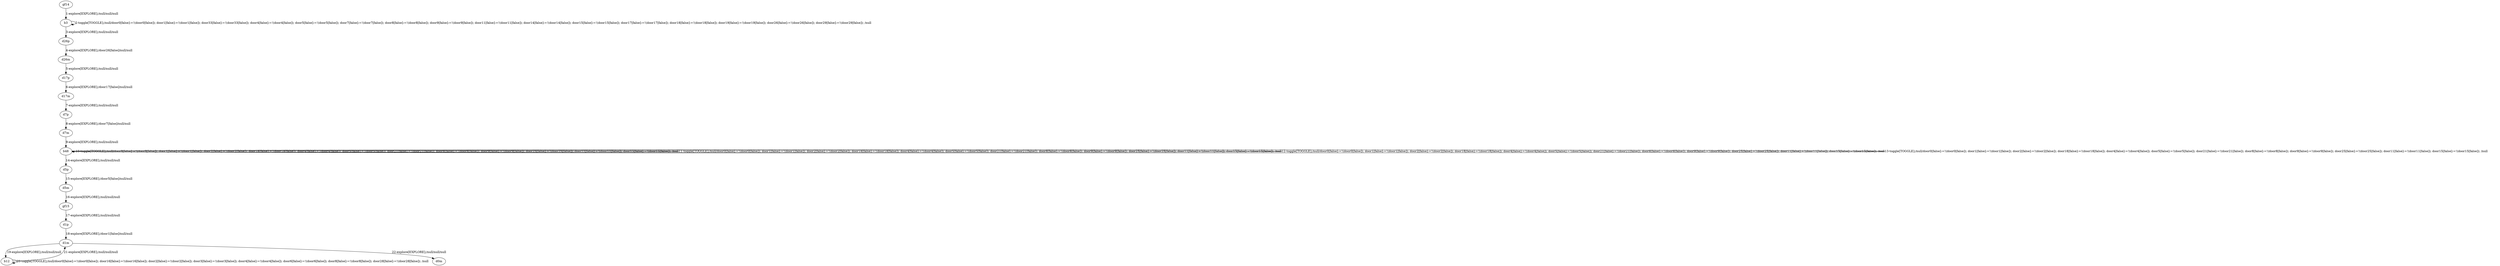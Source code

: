 # Total number of goals covered by this test: 3
# d5m --> gf15
# b12 --> d1m
# b12 --> b12

digraph g {
"gf14" -> "b3" [label = "1-explore[EXPLORE];/null/null/null"];
"b3" -> "b3" [label = "2-toggle[TOGGLE];/null/door0[false]:=!(door0[false]); door1[false]:=!(door1[false]); door33[false]:=!(door33[false]); door4[false]:=!(door4[false]); door5[false]:=!(door5[false]); door7[false]:=!(door7[false]); door8[false]:=!(door8[false]); door9[false]:=!(door9[false]); door11[false]:=!(door11[false]); door14[false]:=!(door14[false]); door15[false]:=!(door15[false]); door17[false]:=!(door17[false]); door18[false]:=!(door18[false]); door19[false]:=!(door19[false]); door26[false]:=!(door26[false]); door29[false]:=!(door29[false]); /null"];
"b3" -> "d26p" [label = "3-explore[EXPLORE];/null/null/null"];
"d26p" -> "d26m" [label = "4-explore[EXPLORE];/door26[false]/null/null"];
"d26m" -> "d17p" [label = "5-explore[EXPLORE];/null/null/null"];
"d17p" -> "d17m" [label = "6-explore[EXPLORE];/door17[false]/null/null"];
"d17m" -> "d7p" [label = "7-explore[EXPLORE];/null/null/null"];
"d7p" -> "d7m" [label = "8-explore[EXPLORE];/door7[false]/null/null"];
"d7m" -> "b48" [label = "9-explore[EXPLORE];/null/null/null"];
"b48" -> "b48" [label = "10-toggle[TOGGLE];/null/door0[false]:=!(door0[false]); door1[false]:=!(door1[false]); door2[false]:=!(door2[false]); door18[false]:=!(door18[false]); door4[false]:=!(door4[false]); door5[false]:=!(door5[false]); door21[false]:=!(door21[false]); door8[false]:=!(door8[false]); door9[false]:=!(door9[false]); door25[false]:=!(door25[false]); door11[false]:=!(door11[false]); door15[false]:=!(door15[false]); /null"];
"b48" -> "b48" [label = "11-toggle[TOGGLE];/null/door0[false]:=!(door0[false]); door1[false]:=!(door1[false]); door2[false]:=!(door2[false]); door18[false]:=!(door18[false]); door4[false]:=!(door4[false]); door5[false]:=!(door5[false]); door21[false]:=!(door21[false]); door8[false]:=!(door8[false]); door9[false]:=!(door9[false]); door25[false]:=!(door25[false]); door11[false]:=!(door11[false]); door15[false]:=!(door15[false]); /null"];
"b48" -> "b48" [label = "12-toggle[TOGGLE];/null/door0[false]:=!(door0[false]); door1[false]:=!(door1[false]); door2[false]:=!(door2[false]); door18[false]:=!(door18[false]); door4[false]:=!(door4[false]); door5[false]:=!(door5[false]); door21[false]:=!(door21[false]); door8[false]:=!(door8[false]); door9[false]:=!(door9[false]); door25[false]:=!(door25[false]); door11[false]:=!(door11[false]); door15[false]:=!(door15[false]); /null"];
"b48" -> "b48" [label = "13-toggle[TOGGLE];/null/door0[false]:=!(door0[false]); door1[false]:=!(door1[false]); door2[false]:=!(door2[false]); door18[false]:=!(door18[false]); door4[false]:=!(door4[false]); door5[false]:=!(door5[false]); door21[false]:=!(door21[false]); door8[false]:=!(door8[false]); door9[false]:=!(door9[false]); door25[false]:=!(door25[false]); door11[false]:=!(door11[false]); door15[false]:=!(door15[false]); /null"];
"b48" -> "d5p" [label = "14-explore[EXPLORE];/null/null/null"];
"d5p" -> "d5m" [label = "15-explore[EXPLORE];/door5[false]/null/null"];
"d5m" -> "gf15" [label = "16-explore[EXPLORE];/null/null/null"];
"gf15" -> "d1p" [label = "17-explore[EXPLORE];/null/null/null"];
"d1p" -> "d1m" [label = "18-explore[EXPLORE];/door1[false]/null/null"];
"d1m" -> "b12" [label = "19-explore[EXPLORE];/null/null/null"];
"b12" -> "b12" [label = "20-toggle[TOGGLE];/null/door0[false]:=!(door0[false]); door16[false]:=!(door16[false]); door2[false]:=!(door2[false]); door3[false]:=!(door3[false]); door4[false]:=!(door4[false]); door6[false]:=!(door6[false]); door8[false]:=!(door8[false]); door28[false]:=!(door28[false]); /null"];
"b12" -> "d1m" [label = "21-explore[EXPLORE];/null/null/null"];
"d1m" -> "d0m" [label = "22-explore[EXPLORE];/null/null/null"];
}